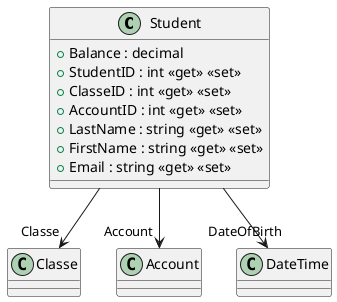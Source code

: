 @startuml
class Student {
    + Balance : decimal
    + StudentID : int <<get>> <<set>>
    + ClasseID : int <<get>> <<set>>
    + AccountID : int <<get>> <<set>>
    + LastName : string <<get>> <<set>>
    + FirstName : string <<get>> <<set>>
    + Email : string <<get>> <<set>>
}
Student --> "Classe" Classe
Student --> "Account" Account
Student --> "DateOfBirth" DateTime
@enduml

